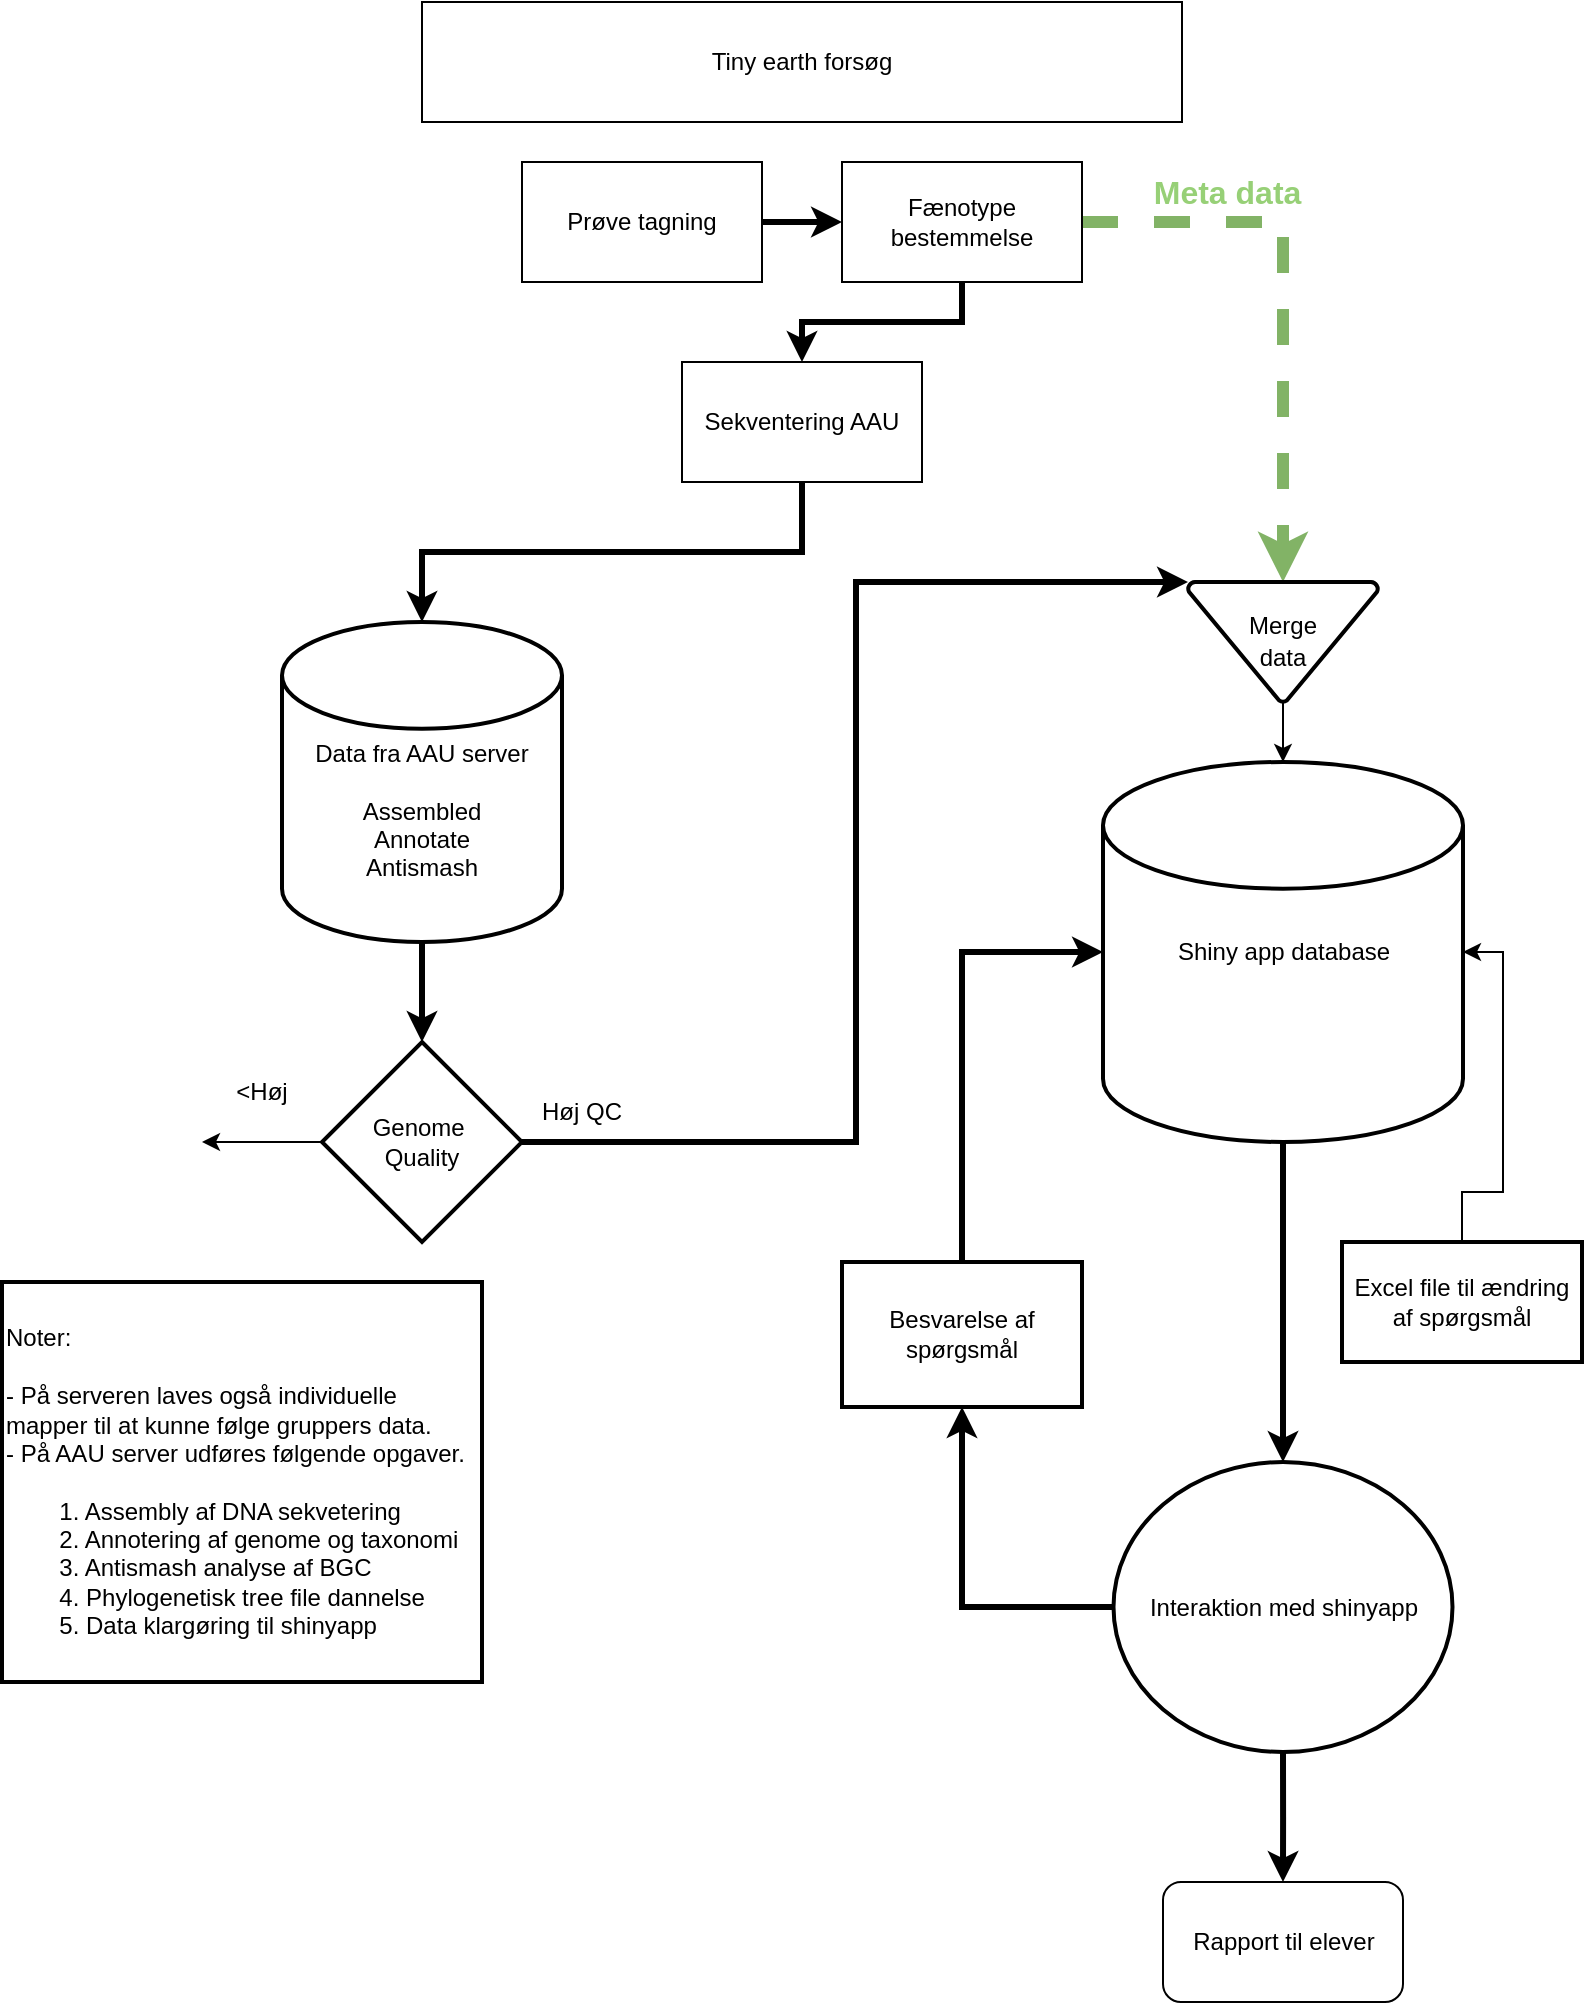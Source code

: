 <mxfile version="24.2.0" type="github">
  <diagram name="Side-1" id="zyHpAlCfiK69qI0o8uC3">
    <mxGraphModel dx="1434" dy="746" grid="1" gridSize="10" guides="1" tooltips="1" connect="1" arrows="1" fold="1" page="1" pageScale="1" pageWidth="827" pageHeight="1169" math="0" shadow="0">
      <root>
        <mxCell id="0" />
        <mxCell id="1" parent="0" />
        <mxCell id="_chCJ8_S4aEyTYQvxxdY-2" style="edgeStyle=orthogonalEdgeStyle;rounded=0;orthogonalLoop=1;jettySize=auto;html=1;exitX=0.5;exitY=1;exitDx=0;exitDy=0;exitPerimeter=0;labelBackgroundColor=none;fontColor=default;strokeWidth=3;" edge="1" parent="1" source="1dHlgGFdfZRxkY141-Ey-2" target="_chCJ8_S4aEyTYQvxxdY-1">
          <mxGeometry relative="1" as="geometry" />
        </mxCell>
        <mxCell id="1dHlgGFdfZRxkY141-Ey-2" value="&lt;div&gt;&lt;br&gt;&lt;/div&gt;&lt;div&gt;&lt;br&gt;&lt;/div&gt;Data fra AAU server&lt;div&gt;&lt;br&gt;&lt;/div&gt;&lt;div&gt;Assembled&lt;/div&gt;&lt;div&gt;Annotate&lt;/div&gt;&lt;div&gt;Antismash&lt;/div&gt;" style="strokeWidth=2;html=1;shape=mxgraph.flowchart.database;whiteSpace=wrap;labelBackgroundColor=none;" parent="1" vertex="1">
          <mxGeometry x="160" y="310" width="140" height="160" as="geometry" />
        </mxCell>
        <mxCell id="1dHlgGFdfZRxkY141-Ey-4" value="Tiny earth forsøg" style="rounded=0;whiteSpace=wrap;html=1;labelBackgroundColor=none;" parent="1" vertex="1">
          <mxGeometry x="230" width="380" height="60" as="geometry" />
        </mxCell>
        <mxCell id="1dHlgGFdfZRxkY141-Ey-8" value="" style="edgeStyle=orthogonalEdgeStyle;rounded=0;orthogonalLoop=1;jettySize=auto;html=1;labelBackgroundColor=none;fontColor=default;strokeWidth=3;" parent="1" source="1dHlgGFdfZRxkY141-Ey-6" target="1dHlgGFdfZRxkY141-Ey-7" edge="1">
          <mxGeometry relative="1" as="geometry" />
        </mxCell>
        <mxCell id="1dHlgGFdfZRxkY141-Ey-6" value="Prøve tagning" style="rounded=0;whiteSpace=wrap;html=1;labelBackgroundColor=none;" parent="1" vertex="1">
          <mxGeometry x="280" y="80" width="120" height="60" as="geometry" />
        </mxCell>
        <mxCell id="1dHlgGFdfZRxkY141-Ey-15" value="" style="edgeStyle=orthogonalEdgeStyle;rounded=0;orthogonalLoop=1;jettySize=auto;html=1;labelBackgroundColor=none;fontColor=default;strokeWidth=3;" parent="1" source="1dHlgGFdfZRxkY141-Ey-7" target="1dHlgGFdfZRxkY141-Ey-14" edge="1">
          <mxGeometry relative="1" as="geometry" />
        </mxCell>
        <mxCell id="1dHlgGFdfZRxkY141-Ey-19" style="edgeStyle=orthogonalEdgeStyle;rounded=0;orthogonalLoop=1;jettySize=auto;html=1;exitX=1;exitY=0.5;exitDx=0;exitDy=0;dashed=1;strokeWidth=6;entryX=0.5;entryY=0;entryDx=0;entryDy=0;entryPerimeter=0;labelBackgroundColor=none;fontColor=default;fillColor=#d5e8d4;strokeColor=#82b366;" parent="1" source="1dHlgGFdfZRxkY141-Ey-7" target="_chCJ8_S4aEyTYQvxxdY-13" edge="1">
          <mxGeometry relative="1" as="geometry">
            <mxPoint x="661" y="210" as="targetPoint" />
          </mxGeometry>
        </mxCell>
        <mxCell id="1dHlgGFdfZRxkY141-Ey-7" value="Fænotype bestemmelse" style="whiteSpace=wrap;html=1;rounded=0;labelBackgroundColor=none;" parent="1" vertex="1">
          <mxGeometry x="440" y="80" width="120" height="60" as="geometry" />
        </mxCell>
        <mxCell id="1dHlgGFdfZRxkY141-Ey-16" style="edgeStyle=orthogonalEdgeStyle;rounded=0;orthogonalLoop=1;jettySize=auto;html=1;exitX=0.5;exitY=1;exitDx=0;exitDy=0;labelBackgroundColor=none;fontColor=default;strokeWidth=3;" parent="1" source="1dHlgGFdfZRxkY141-Ey-14" target="1dHlgGFdfZRxkY141-Ey-2" edge="1">
          <mxGeometry relative="1" as="geometry" />
        </mxCell>
        <mxCell id="1dHlgGFdfZRxkY141-Ey-14" value="Sekventering AAU" style="whiteSpace=wrap;html=1;rounded=0;labelBackgroundColor=none;" parent="1" vertex="1">
          <mxGeometry x="360" y="180" width="120" height="60" as="geometry" />
        </mxCell>
        <mxCell id="_chCJ8_S4aEyTYQvxxdY-16" value="" style="edgeStyle=orthogonalEdgeStyle;rounded=0;orthogonalLoop=1;jettySize=auto;html=1;labelBackgroundColor=none;fontColor=default;strokeWidth=3;" edge="1" parent="1" source="1dHlgGFdfZRxkY141-Ey-18" target="_chCJ8_S4aEyTYQvxxdY-15">
          <mxGeometry relative="1" as="geometry" />
        </mxCell>
        <mxCell id="1dHlgGFdfZRxkY141-Ey-18" value="Shiny app database" style="strokeWidth=2;html=1;shape=mxgraph.flowchart.database;whiteSpace=wrap;labelBackgroundColor=none;" parent="1" vertex="1">
          <mxGeometry x="570.5" y="380" width="180" height="190" as="geometry" />
        </mxCell>
        <mxCell id="1dHlgGFdfZRxkY141-Ey-20" value="&lt;b&gt;&lt;font color=&quot;#97d077&quot; style=&quot;font-size: 16px;&quot;&gt;Meta data&amp;nbsp;&lt;/font&gt;&lt;/b&gt;" style="text;html=1;align=center;verticalAlign=middle;whiteSpace=wrap;rounded=0;strokeWidth=4;labelBackgroundColor=none;" parent="1" vertex="1">
          <mxGeometry x="550" y="80" width="170" height="30" as="geometry" />
        </mxCell>
        <mxCell id="_chCJ8_S4aEyTYQvxxdY-3" style="edgeStyle=orthogonalEdgeStyle;rounded=0;orthogonalLoop=1;jettySize=auto;html=1;exitX=0;exitY=0.5;exitDx=0;exitDy=0;exitPerimeter=0;labelBackgroundColor=none;fontColor=default;" edge="1" parent="1" source="_chCJ8_S4aEyTYQvxxdY-1">
          <mxGeometry relative="1" as="geometry">
            <mxPoint x="120" y="570" as="targetPoint" />
          </mxGeometry>
        </mxCell>
        <mxCell id="_chCJ8_S4aEyTYQvxxdY-7" value="" style="edgeStyle=orthogonalEdgeStyle;rounded=0;orthogonalLoop=1;jettySize=auto;html=1;entryX=0;entryY=0;entryDx=0;entryDy=0;entryPerimeter=0;labelBackgroundColor=none;fontColor=default;strokeWidth=3;" edge="1" parent="1" source="_chCJ8_S4aEyTYQvxxdY-1" target="_chCJ8_S4aEyTYQvxxdY-13">
          <mxGeometry relative="1" as="geometry">
            <mxPoint x="520" y="500" as="targetPoint" />
            <Array as="points">
              <mxPoint x="447" y="570" />
              <mxPoint x="447" y="290" />
            </Array>
          </mxGeometry>
        </mxCell>
        <mxCell id="_chCJ8_S4aEyTYQvxxdY-1" value="Genome&amp;nbsp;&lt;div&gt;Quality&lt;/div&gt;" style="strokeWidth=2;html=1;shape=mxgraph.flowchart.decision;whiteSpace=wrap;labelBackgroundColor=none;" vertex="1" parent="1">
          <mxGeometry x="180" y="520" width="100" height="100" as="geometry" />
        </mxCell>
        <mxCell id="_chCJ8_S4aEyTYQvxxdY-4" value="&amp;lt;Høj" style="text;html=1;align=center;verticalAlign=middle;whiteSpace=wrap;rounded=0;labelBackgroundColor=none;" vertex="1" parent="1">
          <mxGeometry x="120" y="530" width="60" height="30" as="geometry" />
        </mxCell>
        <mxCell id="_chCJ8_S4aEyTYQvxxdY-8" value="Høj QC" style="text;html=1;align=center;verticalAlign=middle;whiteSpace=wrap;rounded=0;labelBackgroundColor=none;" vertex="1" parent="1">
          <mxGeometry x="280" y="540" width="60" height="30" as="geometry" />
        </mxCell>
        <mxCell id="_chCJ8_S4aEyTYQvxxdY-11" value="Noter:&lt;div&gt;&lt;br&gt;&lt;/div&gt;&lt;div&gt;- På serveren laves også individuelle mapper til at kunne følge gruppers data.&lt;/div&gt;&lt;div&gt;- På AAU server udføres følgende opgaver.&amp;nbsp;&lt;/div&gt;&lt;div&gt;&lt;span style=&quot;white-space: pre;&quot;&gt;&#x9;&lt;/span&gt;&lt;/div&gt;&lt;div&gt;&lt;span style=&quot;white-space: pre;&quot;&gt;&#x9;&lt;/span&gt;1. Assembly af DNA sekvetering&lt;/div&gt;&lt;div&gt;&lt;span style=&quot;white-space: pre;&quot;&gt;&#x9;&lt;/span&gt;2. Annotering af genome og taxonomi&lt;br&gt;&lt;/div&gt;&lt;div&gt;&lt;span style=&quot;white-space: pre;&quot;&gt;&#x9;&lt;/span&gt;3. Antismash analyse af BGC&lt;br&gt;&lt;/div&gt;&lt;div&gt;&lt;span style=&quot;white-space: pre;&quot;&gt;&#x9;&lt;/span&gt;4. Phylogenetisk tree file dannelse&lt;br&gt;&lt;/div&gt;&lt;div&gt;&lt;span style=&quot;white-space: pre;&quot;&gt;&#x9;&lt;/span&gt;5. Data klargøring til shinyapp&lt;br&gt;&lt;/div&gt;" style="whiteSpace=wrap;html=1;strokeWidth=2;align=left;labelBackgroundColor=none;" vertex="1" parent="1">
          <mxGeometry x="20" y="640" width="240" height="200" as="geometry" />
        </mxCell>
        <mxCell id="_chCJ8_S4aEyTYQvxxdY-14" style="edgeStyle=orthogonalEdgeStyle;rounded=0;orthogonalLoop=1;jettySize=auto;html=1;exitX=0.5;exitY=1;exitDx=0;exitDy=0;exitPerimeter=0;labelBackgroundColor=none;fontColor=default;" edge="1" parent="1" source="_chCJ8_S4aEyTYQvxxdY-13" target="1dHlgGFdfZRxkY141-Ey-18">
          <mxGeometry relative="1" as="geometry" />
        </mxCell>
        <mxCell id="_chCJ8_S4aEyTYQvxxdY-13" value="&lt;p style=&quot;line-height: 30%;&quot;&gt;Merge&lt;/p&gt;&lt;div style=&quot;line-height: 30%;&quot;&gt;data&lt;/div&gt;&lt;p style=&quot;line-height: 30%;&quot;&gt;&lt;/p&gt;" style="strokeWidth=2;html=1;shape=mxgraph.flowchart.merge_or_storage;whiteSpace=wrap;labelBackgroundColor=none;" vertex="1" parent="1">
          <mxGeometry x="613" y="290" width="95" height="60" as="geometry" />
        </mxCell>
        <mxCell id="_chCJ8_S4aEyTYQvxxdY-18" value="" style="edgeStyle=orthogonalEdgeStyle;rounded=0;orthogonalLoop=1;jettySize=auto;html=1;labelBackgroundColor=none;fontColor=default;strokeWidth=3;" edge="1" parent="1" source="_chCJ8_S4aEyTYQvxxdY-15" target="_chCJ8_S4aEyTYQvxxdY-17">
          <mxGeometry relative="1" as="geometry" />
        </mxCell>
        <mxCell id="_chCJ8_S4aEyTYQvxxdY-23" style="edgeStyle=orthogonalEdgeStyle;rounded=0;orthogonalLoop=1;jettySize=auto;html=1;strokeWidth=3;" edge="1" parent="1" source="_chCJ8_S4aEyTYQvxxdY-15" target="_chCJ8_S4aEyTYQvxxdY-22">
          <mxGeometry relative="1" as="geometry" />
        </mxCell>
        <mxCell id="_chCJ8_S4aEyTYQvxxdY-15" value="Interaktion med shinyapp" style="ellipse;whiteSpace=wrap;html=1;strokeWidth=2;labelBackgroundColor=none;" vertex="1" parent="1">
          <mxGeometry x="575.75" y="730" width="169.5" height="145" as="geometry" />
        </mxCell>
        <mxCell id="_chCJ8_S4aEyTYQvxxdY-17" value="Besvarelse af spørgsmål" style="whiteSpace=wrap;html=1;strokeWidth=2;labelBackgroundColor=none;" vertex="1" parent="1">
          <mxGeometry x="440" y="630" width="120" height="72.5" as="geometry" />
        </mxCell>
        <mxCell id="_chCJ8_S4aEyTYQvxxdY-19" style="edgeStyle=orthogonalEdgeStyle;rounded=0;orthogonalLoop=1;jettySize=auto;html=1;entryX=0;entryY=0.5;entryDx=0;entryDy=0;entryPerimeter=0;strokeWidth=3;" edge="1" parent="1" source="_chCJ8_S4aEyTYQvxxdY-17" target="1dHlgGFdfZRxkY141-Ey-18">
          <mxGeometry relative="1" as="geometry">
            <Array as="points">
              <mxPoint x="500" y="475" />
            </Array>
          </mxGeometry>
        </mxCell>
        <mxCell id="_chCJ8_S4aEyTYQvxxdY-22" value="Rapport til elever" style="rounded=1;whiteSpace=wrap;html=1;" vertex="1" parent="1">
          <mxGeometry x="600.5" y="940" width="120" height="60" as="geometry" />
        </mxCell>
        <mxCell id="_chCJ8_S4aEyTYQvxxdY-25" value="" style="edgeStyle=orthogonalEdgeStyle;rounded=0;orthogonalLoop=1;jettySize=auto;html=1;entryX=1;entryY=0.5;entryDx=0;entryDy=0;entryPerimeter=0;" edge="1" parent="1" source="_chCJ8_S4aEyTYQvxxdY-24" target="1dHlgGFdfZRxkY141-Ey-18">
          <mxGeometry relative="1" as="geometry" />
        </mxCell>
        <mxCell id="_chCJ8_S4aEyTYQvxxdY-24" value="Excel file til ændring af spørgsmål" style="whiteSpace=wrap;html=1;strokeWidth=2;" vertex="1" parent="1">
          <mxGeometry x="690" y="620" width="120" height="60" as="geometry" />
        </mxCell>
      </root>
    </mxGraphModel>
  </diagram>
</mxfile>
